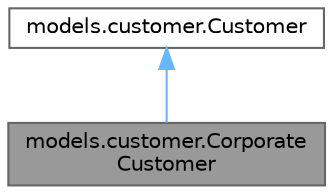 digraph "models.customer.CorporateCustomer"
{
 // LATEX_PDF_SIZE
  bgcolor="transparent";
  edge [fontname=Helvetica,fontsize=10,labelfontname=Helvetica,labelfontsize=10];
  node [fontname=Helvetica,fontsize=10,shape=box,height=0.2,width=0.4];
  Node1 [id="Node000001",label="models.customer.Corporate\lCustomer",height=0.2,width=0.4,color="gray40", fillcolor="grey60", style="filled", fontcolor="black",tooltip="Represents a corporate customer."];
  Node2 -> Node1 [id="edge1_Node000001_Node000002",dir="back",color="steelblue1",style="solid",tooltip=" "];
  Node2 [id="Node000002",label="models.customer.Customer",height=0.2,width=0.4,color="gray40", fillcolor="white", style="filled",URL="$classmodels_1_1customer_1_1_customer.html",tooltip="Represents a customer in the Fresh Harvest Veggies system."];
}
